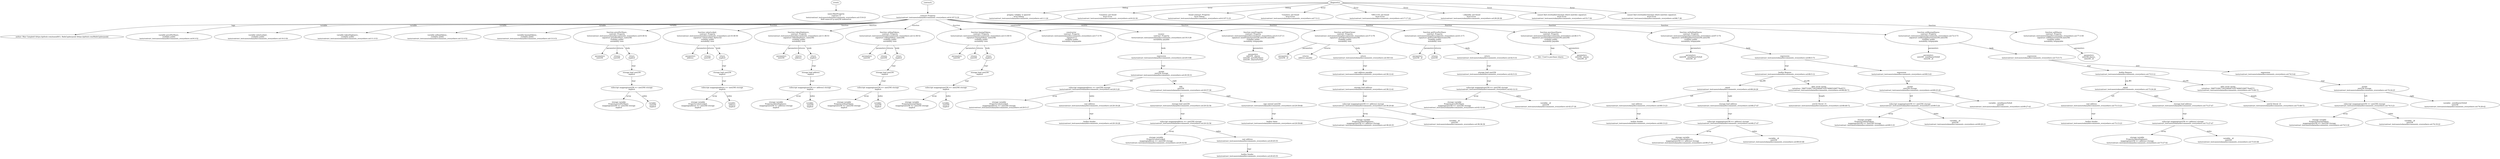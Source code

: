 strict digraph "tests/contract_testcases/solana/doccomments_everywhere.sol" {
	MintProperty [label="name:MintProperty\ncontract: 0\ntests/contract_testcases/solana/doccomments_everywhere.sol:15:9-21\nfield name:id ty:uint256 indexed:no"]
	contract [label="contract Property\ntests/contract_testcases/solana/doccomments_everywhere.sol:4:107-5:19"]
	tags [label="author: Max Campbell (https://github.com/maxall41), RafaCypherpunk (https://github.com/RafaCypherpunk)"]
	var [label="variable pricePerShare_\nvisibility public\ntests/contract_testcases/solana/doccomments_everywhere.sol:9:3-52"]
	var_7 [label="variable valueLocked_\nvisibility public\ntests/contract_testcases/solana/doccomments_everywhere.sol:10:3-50"]
	var_8 [label="variable tokenDeployers_\nvisibility public\ntests/contract_testcases/solana/doccomments_everywhere.sol:11:3-53"]
	var_9 [label="variable sellingTokens_\nvisibility public\ntests/contract_testcases/solana/doccomments_everywhere.sol:12:3-52"]
	var_10 [label="variable buyingTokens_\nvisibility public\ntests/contract_testcases/solana/doccomments_everywhere.sol:13:3-51"]
	pricePerShare_ [label="function pricePerShare_\ncontract: Property\ntests/contract_testcases/solana/doccomments_everywhere.sol:9:38-52\nsignature pricePerShare_(uint256)\nvisibility public\nmutability view"]
	parameters [label="parameters\nuint256 "]
	returns [label="returns\nuint256 "]
	return [label="return\nimplicit"]
	storage_load [label="storage load uint256\nimplicit"]
	subscript [label="subscript mapping(uint256 => uint256) storage\nimplicit"]
	storage_var [label="storage variable\nProperty.pricePerShare_\nmapping(uint256 => uint256) storage\nimplicit"]
	variable [label="variable: \nuint256\nimplicit"]
	valueLocked_ [label="function valueLocked_\ncontract: Property\ntests/contract_testcases/solana/doccomments_everywhere.sol:10:38-50\nsignature valueLocked_(bytes32)\nvisibility public\nmutability view"]
	parameters_20 [label="parameters\naddress "]
	returns_21 [label="returns\nuint256 "]
	return_22 [label="return\nimplicit"]
	storage_load_23 [label="storage load uint256\nimplicit"]
	subscript_24 [label="subscript mapping(address => uint256) storage\nimplicit"]
	storage_var_25 [label="storage variable\nProperty.valueLocked_\nmapping(address => uint256) storage\nimplicit"]
	variable_26 [label="variable: \naddress\nimplicit"]
	tokenDeployers_ [label="function tokenDeployers_\ncontract: Property\ntests/contract_testcases/solana/doccomments_everywhere.sol:11:38-53\nsignature tokenDeployers_(uint256)\nvisibility public\nmutability view"]
	parameters_28 [label="parameters\nuint256 "]
	returns_29 [label="returns\naddress "]
	return_30 [label="return\nimplicit"]
	storage_load_31 [label="storage load address\nimplicit"]
	subscript_32 [label="subscript mapping(uint256 => address) storage\nimplicit"]
	storage_var_33 [label="storage variable\nProperty.tokenDeployers_\nmapping(uint256 => address) storage\nimplicit"]
	variable_34 [label="variable: \nuint256\nimplicit"]
	sellingTokens_ [label="function sellingTokens_\ncontract: Property\ntests/contract_testcases/solana/doccomments_everywhere.sol:12:38-52\nsignature sellingTokens_(uint256)\nvisibility public\nmutability view"]
	parameters_36 [label="parameters\nuint256 "]
	returns_37 [label="returns\nuint256 "]
	return_38 [label="return\nimplicit"]
	storage_load_39 [label="storage load uint256\nimplicit"]
	subscript_40 [label="subscript mapping(uint256 => uint256) storage\nimplicit"]
	storage_var_41 [label="storage variable\nProperty.sellingTokens_\nmapping(uint256 => uint256) storage\nimplicit"]
	variable_42 [label="variable: \nuint256\nimplicit"]
	buyingTokens_ [label="function buyingTokens_\ncontract: Property\ntests/contract_testcases/solana/doccomments_everywhere.sol:13:38-51\nsignature buyingTokens_(uint256)\nvisibility public\nmutability view"]
	parameters_44 [label="parameters\nuint256 "]
	returns_45 [label="returns\nuint256 "]
	return_46 [label="return\nimplicit"]
	storage_load_47 [label="storage load uint256\nimplicit"]
	subscript_48 [label="subscript mapping(uint256 => uint256) storage\nimplicit"]
	storage_var_49 [label="storage variable\nProperty.buyingTokens_\nmapping(uint256 => uint256) storage\nimplicit"]
	variable_50 [label="variable: \nuint256\nimplicit"]
	node_51 [label="constructor \ncontract: Property\ntests/contract_testcases/solana/doccomments_everywhere.sol:17:3-76\nsignature ()\nvisibility public\nmutability nonpayable"]
	node_52 [label="receive \ncontract: Property\ntests/contract_testcases/solana/doccomments_everywhere.sol:19:3-29\nmutability payable"]
	expr [label="expression\ntests/contract_testcases/solana/doccomments_everywhere.sol:20:5-68"]
	assign [label="assign\nuint256 storage\ntests/contract_testcases/solana/doccomments_everywhere.sol:20:30-31"]
	subscript_55 [label="subscript mapping(address => uint256) storage\ntests/contract_testcases/solana/doccomments_everywhere.sol:20:5-29"]
	storage_var_56 [label="storage variable\nProperty.valueLocked_\nmapping(address => uint256) storage\ntests/contract_testcases/solana/doccomments_everywhere.sol:20:5-17"]
	cast [label="cast address\ntests/contract_testcases/solana/doccomments_everywhere.sol:20:18-28"]
	builtins [label="builtin Sender\ntests/contract_testcases/solana/doccomments_everywhere.sol:20:18-28"]
	add [label="add\nuint256\ntests/contract_testcases/solana/doccomments_everywhere.sol:20:57-58"]
	storage_load_60 [label="storage load uint256\ntests/contract_testcases/solana/doccomments_everywhere.sol:20:32-56"]
	subscript_61 [label="subscript mapping(address => uint256) storage\ntests/contract_testcases/solana/doccomments_everywhere.sol:20:32-56"]
	storage_var_62 [label="storage variable\nProperty.valueLocked_\nmapping(address => uint256) storage\ntests/contract_testcases/solana/doccomments_everywhere.sol:20:32-44"]
	cast_63 [label="cast address\ntests/contract_testcases/solana/doccomments_everywhere.sol:20:45-55"]
	builtins_64 [label="builtin Sender\ntests/contract_testcases/solana/doccomments_everywhere.sol:20:45-55"]
	sign_ext [label="sign extend uint256\ntests/contract_testcases/solana/doccomments_everywhere.sol:20:59-68"]
	builtins_66 [label="builtin Value\ntests/contract_testcases/solana/doccomments_everywhere.sol:20:59-68"]
	mintProperty [label="function mintProperty\ncontract: Property\ntests/contract_testcases/solana/doccomments_everywhere.sol:23:3-27:11\nsignature mintProperty(uint256,uint256,uint256)\nvisibility public\nmutability nonpayable"]
	parameters_68 [label="parameters\nuint256 _shares\nuint256 _pricePerShare\nuint256 _sharesForSale"]
	getTokenOwner [label="function getTokenOwner\ncontract: Property\ntests/contract_testcases/solana/doccomments_everywhere.sol:37:3-76\nsignature getTokenOwner(uint256)\nvisibility public\nmutability view"]
	parameters_70 [label="parameters\nuint256 _id"]
	returns_71 [label="returns\naddress payable "]
	return_72 [label="return\ntests/contract_testcases/solana/doccomments_everywhere.sol:38:5-41"]
	cast_73 [label="cast address payable\ntests/contract_testcases/solana/doccomments_everywhere.sol:38:12-41"]
	storage_load_74 [label="storage load address\ntests/contract_testcases/solana/doccomments_everywhere.sol:38:12-41"]
	subscript_75 [label="subscript mapping(uint256 => address) storage\ntests/contract_testcases/solana/doccomments_everywhere.sol:38:20-40"]
	storage_var_76 [label="storage variable\nProperty.tokenDeployers_\nmapping(uint256 => address) storage\ntests/contract_testcases/solana/doccomments_everywhere.sol:38:20-35"]
	variable_77 [label="variable: _id\nuint256\ntests/contract_testcases/solana/doccomments_everywhere.sol:38:36-39"]
	getPricePerShare [label="function getPricePerShare\ncontract: Property\ntests/contract_testcases/solana/doccomments_everywhere.sol:41:3-71\nsignature getPricePerShare(uint256)\nvisibility public\nmutability view"]
	parameters_79 [label="parameters\nuint256 _id"]
	returns_80 [label="returns\nuint256 "]
	return_81 [label="return\ntests/contract_testcases/solana/doccomments_everywhere.sol:42:5-31"]
	storage_load_82 [label="storage load uint256\ntests/contract_testcases/solana/doccomments_everywhere.sol:42:5-31"]
	subscript_83 [label="subscript mapping(uint256 => uint256) storage\ntests/contract_testcases/solana/doccomments_everywhere.sol:42:12-31"]
	storage_var_84 [label="storage variable\nProperty.pricePerShare_\nmapping(uint256 => uint256) storage\ntests/contract_testcases/solana/doccomments_everywhere.sol:42:12-26"]
	variable_85 [label="variable: _id\nuint256\ntests/contract_testcases/solana/doccomments_everywhere.sol:42:27-30"]
	purchaseShares [label="function purchaseShares\ncontract: Property\ntests/contract_testcases/solana/doccomments_everywhere.sol:46:3-71\nsignature purchaseShares(uint256,uint256)\nvisibility public\nmutability payable"]
	tags_87 [label="dev: Used to purchase shares"]
	parameters_88 [label="parameters\nuint256 _shares\nuint256 _id"]
	setSellingShares [label="function setSellingShares\ncontract: Property\ntests/contract_testcases/solana/doccomments_everywhere.sol:67:3-74\nsignature setSellingShares(uint256,uint256)\nvisibility public\nmutability nonpayable"]
	parameters_90 [label="parameters\nuint256 _newSharesToSell\nuint256 _id"]
	expr_91 [label="expression\ntests/contract_testcases/solana/doccomments_everywhere.sol:68:5-73"]
	builtins_92 [label="builtin Require\ntests/contract_testcases/solana/doccomments_everywhere.sol:68:5-12"]
	equal [label="equal\ntests/contract_testcases/solana/doccomments_everywhere.sol:68:24-26"]
	cast_94 [label="cast address\ntests/contract_testcases/solana/doccomments_everywhere.sol:68:13-23"]
	builtins_95 [label="builtin Sender\ntests/contract_testcases/solana/doccomments_everywhere.sol:68:13-23"]
	storage_load_96 [label="storage load address\ntests/contract_testcases/solana/doccomments_everywhere.sol:68:27-47"]
	subscript_97 [label="subscript mapping(uint256 => address) storage\ntests/contract_testcases/solana/doccomments_everywhere.sol:68:27-47"]
	storage_var_98 [label="storage variable\nProperty.tokenDeployers_\nmapping(uint256 => address) storage\ntests/contract_testcases/solana/doccomments_everywhere.sol:68:27-42"]
	variable_99 [label="variable: _id\nuint256\ntests/contract_testcases/solana/doccomments_everywhere.sol:68:43-46"]
	alloc_array [label="alloc array string\ninitializer: 596f7520617265206e6f7420746865206f776e6572\ntests/contract_testcases/solana/doccomments_everywhere.sol:68:49-72"]
	number_literal [label="uint32 literal: 21\ntests/contract_testcases/solana/doccomments_everywhere.sol:68:49-72"]
	expr_102 [label="expression\ntests/contract_testcases/solana/doccomments_everywhere.sol:69:5-43"]
	assign_103 [label="assign\nuint256 storage\ntests/contract_testcases/solana/doccomments_everywhere.sol:69:25-26"]
	subscript_104 [label="subscript mapping(uint256 => uint256) storage\ntests/contract_testcases/solana/doccomments_everywhere.sol:69:5-24"]
	storage_var_105 [label="storage variable\nProperty.sellingTokens_\nmapping(uint256 => uint256) storage\ntests/contract_testcases/solana/doccomments_everywhere.sol:69:5-19"]
	variable_106 [label="variable: _id\nuint256\ntests/contract_testcases/solana/doccomments_everywhere.sol:69:20-23"]
	variable_107 [label="variable: _newSharesToSell\nuint256\ntests/contract_testcases/solana/doccomments_everywhere.sol:69:27-43"]
	setBuyingShares [label="function setBuyingShares\ncontract: Property\ntests/contract_testcases/solana/doccomments_everywhere.sol:72:3-73\nsignature setBuyingShares(uint256,uint256)\nvisibility public\nmutability nonpayable"]
	parameters_109 [label="parameters\nuint256 _newSharesToSell\nuint256 _id"]
	expr_110 [label="expression\ntests/contract_testcases/solana/doccomments_everywhere.sol:73:5-73"]
	builtins_111 [label="builtin Require\ntests/contract_testcases/solana/doccomments_everywhere.sol:73:5-12"]
	equal_112 [label="equal\ntests/contract_testcases/solana/doccomments_everywhere.sol:73:24-26"]
	cast_113 [label="cast address\ntests/contract_testcases/solana/doccomments_everywhere.sol:73:13-23"]
	builtins_114 [label="builtin Sender\ntests/contract_testcases/solana/doccomments_everywhere.sol:73:13-23"]
	storage_load_115 [label="storage load address\ntests/contract_testcases/solana/doccomments_everywhere.sol:73:27-47"]
	subscript_116 [label="subscript mapping(uint256 => address) storage\ntests/contract_testcases/solana/doccomments_everywhere.sol:73:27-47"]
	storage_var_117 [label="storage variable\nProperty.tokenDeployers_\nmapping(uint256 => address) storage\ntests/contract_testcases/solana/doccomments_everywhere.sol:73:27-42"]
	variable_118 [label="variable: _id\nuint256\ntests/contract_testcases/solana/doccomments_everywhere.sol:73:43-46"]
	alloc_array_119 [label="alloc array string\ninitializer: 596f7520617265206e6f7420746865206f776e6572\ntests/contract_testcases/solana/doccomments_everywhere.sol:73:49-72"]
	number_literal_120 [label="uint32 literal: 21\ntests/contract_testcases/solana/doccomments_everywhere.sol:73:49-72"]
	expr_121 [label="expression\ntests/contract_testcases/solana/doccomments_everywhere.sol:74:5-42"]
	assign_122 [label="assign\nuint256 storage\ntests/contract_testcases/solana/doccomments_everywhere.sol:74:24-25"]
	subscript_123 [label="subscript mapping(uint256 => uint256) storage\ntests/contract_testcases/solana/doccomments_everywhere.sol:74:5-23"]
	storage_var_124 [label="storage variable\nProperty.buyingTokens_\nmapping(uint256 => uint256) storage\ntests/contract_testcases/solana/doccomments_everywhere.sol:74:5-18"]
	variable_125 [label="variable: _id\nuint256\ntests/contract_testcases/solana/doccomments_everywhere.sol:74:19-22"]
	variable_126 [label="variable: _newSharesToSell\nuint256\ntests/contract_testcases/solana/doccomments_everywhere.sol:74:26-42"]
	sellShares [label="function sellShares\ncontract: Property\ntests/contract_testcases/solana/doccomments_everywhere.sol:77:3-59\nsignature sellShares(uint256,uint256)\nvisibility public\nmutability nonpayable"]
	parameters_128 [label="parameters\nuint256 shares_\nuint256 _id"]
	diagnostic [label="pragma 'solidity' is ignored\nlevel Debug\ntests/contract_testcases/solana/doccomments_everywhere.sol:1:1-24"]
	diagnostic_131 [label="'Counters' not found\nlevel Error\ntests/contract_testcases/solana/doccomments_everywhere.sol:6:22-30"]
	diagnostic_132 [label="found contract 'Property'\nlevel Debug\ntests/contract_testcases/solana/doccomments_everywhere.sol:4:107-5:19"]
	diagnostic_133 [label="'Counters' not found\nlevel Error\ntests/contract_testcases/solana/doccomments_everywhere.sol:7:3-11"]
	diagnostic_134 [label="'ERC1155' not found\nlevel Error\ntests/contract_testcases/solana/doccomments_everywhere.sol:17:17-24"]
	diagnostic_135 [label="'_tokenIds' not found\nlevel Error\ntests/contract_testcases/solana/doccomments_everywhere.sol:28:29-38"]
	diagnostic_136 [label="cannot find overloaded function which matches signature\nlevel Error\ntests/contract_testcases/solana/doccomments_everywhere.sol:53:7-50"]
	diagnostic_137 [label="cannot find overloaded function which matches signature\nlevel Error\ntests/contract_testcases/solana/doccomments_everywhere.sol:86:7-38"]
	events -> MintProperty
	contracts -> contract
	contract -> tags [label="tags"]
	contract -> var [label="variable"]
	contract -> var_7 [label="variable"]
	contract -> var_8 [label="variable"]
	contract -> var_9 [label="variable"]
	contract -> var_10 [label="variable"]
	contract -> pricePerShare_ [label="function"]
	pricePerShare_ -> parameters [label="parameters"]
	pricePerShare_ -> returns [label="returns"]
	pricePerShare_ -> return [label="body"]
	return -> storage_load [label="expr"]
	storage_load -> subscript [label="expr"]
	subscript -> storage_var [label="array"]
	subscript -> variable [label="index"]
	contract -> valueLocked_ [label="function"]
	valueLocked_ -> parameters_20 [label="parameters"]
	valueLocked_ -> returns_21 [label="returns"]
	valueLocked_ -> return_22 [label="body"]
	return_22 -> storage_load_23 [label="expr"]
	storage_load_23 -> subscript_24 [label="expr"]
	subscript_24 -> storage_var_25 [label="array"]
	subscript_24 -> variable_26 [label="index"]
	contract -> tokenDeployers_ [label="function"]
	tokenDeployers_ -> parameters_28 [label="parameters"]
	tokenDeployers_ -> returns_29 [label="returns"]
	tokenDeployers_ -> return_30 [label="body"]
	return_30 -> storage_load_31 [label="expr"]
	storage_load_31 -> subscript_32 [label="expr"]
	subscript_32 -> storage_var_33 [label="array"]
	subscript_32 -> variable_34 [label="index"]
	contract -> sellingTokens_ [label="function"]
	sellingTokens_ -> parameters_36 [label="parameters"]
	sellingTokens_ -> returns_37 [label="returns"]
	sellingTokens_ -> return_38 [label="body"]
	return_38 -> storage_load_39 [label="expr"]
	storage_load_39 -> subscript_40 [label="expr"]
	subscript_40 -> storage_var_41 [label="array"]
	subscript_40 -> variable_42 [label="index"]
	contract -> buyingTokens_ [label="function"]
	buyingTokens_ -> parameters_44 [label="parameters"]
	buyingTokens_ -> returns_45 [label="returns"]
	buyingTokens_ -> return_46 [label="body"]
	return_46 -> storage_load_47 [label="expr"]
	storage_load_47 -> subscript_48 [label="expr"]
	subscript_48 -> storage_var_49 [label="array"]
	subscript_48 -> variable_50 [label="index"]
	contract -> node_51 [label="constructor"]
	contract -> node_52 [label="receive"]
	node_52 -> expr [label="body"]
	expr -> assign [label="expr"]
	assign -> subscript_55 [label="left"]
	subscript_55 -> storage_var_56 [label="array"]
	subscript_55 -> cast [label="index"]
	cast -> builtins [label="expr"]
	assign -> add [label="right"]
	add -> storage_load_60 [label="left"]
	storage_load_60 -> subscript_61 [label="expr"]
	subscript_61 -> storage_var_62 [label="array"]
	subscript_61 -> cast_63 [label="index"]
	cast_63 -> builtins_64 [label="expr"]
	add -> sign_ext [label="right"]
	sign_ext -> builtins_66 [label="expr"]
	contract -> mintProperty [label="function"]
	mintProperty -> parameters_68 [label="parameters"]
	contract -> getTokenOwner [label="function"]
	getTokenOwner -> parameters_70 [label="parameters"]
	getTokenOwner -> returns_71 [label="returns"]
	getTokenOwner -> return_72 [label="body"]
	return_72 -> cast_73 [label="expr"]
	cast_73 -> storage_load_74 [label="expr"]
	storage_load_74 -> subscript_75 [label="expr"]
	subscript_75 -> storage_var_76 [label="array"]
	subscript_75 -> variable_77 [label="index"]
	contract -> getPricePerShare [label="function"]
	getPricePerShare -> parameters_79 [label="parameters"]
	getPricePerShare -> returns_80 [label="returns"]
	getPricePerShare -> return_81 [label="body"]
	return_81 -> storage_load_82 [label="expr"]
	storage_load_82 -> subscript_83 [label="expr"]
	subscript_83 -> storage_var_84 [label="array"]
	subscript_83 -> variable_85 [label="index"]
	contract -> purchaseShares [label="function"]
	purchaseShares -> tags_87 [label="tags"]
	purchaseShares -> parameters_88 [label="parameters"]
	contract -> setSellingShares [label="function"]
	setSellingShares -> parameters_90 [label="parameters"]
	setSellingShares -> expr_91 [label="body"]
	expr_91 -> builtins_92 [label="expr"]
	builtins_92 -> equal [label="arg #0"]
	equal -> cast_94 [label="left"]
	cast_94 -> builtins_95 [label="expr"]
	equal -> storage_load_96 [label="right"]
	storage_load_96 -> subscript_97 [label="expr"]
	subscript_97 -> storage_var_98 [label="array"]
	subscript_97 -> variable_99 [label="index"]
	builtins_92 -> alloc_array [label="arg #1"]
	alloc_array -> number_literal [label="length"]
	expr_91 -> expr_102 [label="next"]
	expr_102 -> assign_103 [label="expr"]
	assign_103 -> subscript_104 [label="left"]
	subscript_104 -> storage_var_105 [label="array"]
	subscript_104 -> variable_106 [label="index"]
	assign_103 -> variable_107 [label="right"]
	contract -> setBuyingShares [label="function"]
	setBuyingShares -> parameters_109 [label="parameters"]
	setBuyingShares -> expr_110 [label="body"]
	expr_110 -> builtins_111 [label="expr"]
	builtins_111 -> equal_112 [label="arg #0"]
	equal_112 -> cast_113 [label="left"]
	cast_113 -> builtins_114 [label="expr"]
	equal_112 -> storage_load_115 [label="right"]
	storage_load_115 -> subscript_116 [label="expr"]
	subscript_116 -> storage_var_117 [label="array"]
	subscript_116 -> variable_118 [label="index"]
	builtins_111 -> alloc_array_119 [label="arg #1"]
	alloc_array_119 -> number_literal_120 [label="length"]
	expr_110 -> expr_121 [label="next"]
	expr_121 -> assign_122 [label="expr"]
	assign_122 -> subscript_123 [label="left"]
	subscript_123 -> storage_var_124 [label="array"]
	subscript_123 -> variable_125 [label="index"]
	assign_122 -> variable_126 [label="right"]
	contract -> sellShares [label="function"]
	sellShares -> parameters_128 [label="parameters"]
	diagnostics -> diagnostic [label="Debug"]
	diagnostics -> diagnostic_131 [label="Error"]
	diagnostics -> diagnostic_132 [label="Debug"]
	diagnostics -> diagnostic_133 [label="Error"]
	diagnostics -> diagnostic_134 [label="Error"]
	diagnostics -> diagnostic_135 [label="Error"]
	diagnostics -> diagnostic_136 [label="Error"]
	diagnostics -> diagnostic_137 [label="Error"]
}
